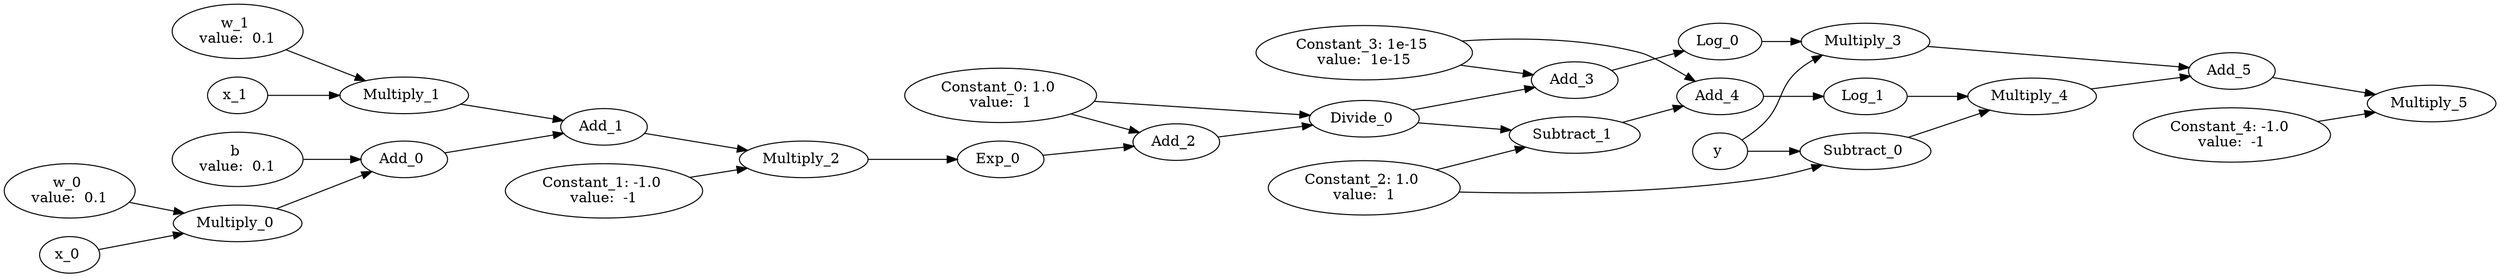 digraph scalarflow {
rankdir="LR"
b [label="b \nvalue:  0.1"]
w_0 [label="w_0 \nvalue:  0.1"]
x_0 [label="x_0 "]
Multiply_0 [label="Multiply_0 "]
w_1 [label="w_1 \nvalue:  0.1"]
x_1 [label="x_1 "]
Multiply_1 [label="Multiply_1 "]
Add_0 [label="Add_0 "]
Add_1 [label="Add_1 "]
Constant_0 [label="Constant_0: 1.0 \nvalue:  1"]
Constant_1 [label="Constant_1: -1.0 \nvalue:  -1"]
Multiply_2 [label="Multiply_2 "]
Exp_0 [label="Exp_0 "]
Add_2 [label="Add_2 "]
Divide_0 [label="Divide_0 "]
y [label="y "]
Constant_2 [label="Constant_2: 1.0 \nvalue:  1"]
Constant_3 [label="Constant_3: 1e-15 \nvalue:  1e-15"]
Add_3 [label="Add_3 "]
Log_0 [label="Log_0 "]
Multiply_3 [label="Multiply_3 "]
Subtract_0 [label="Subtract_0 "]
Subtract_1 [label="Subtract_1 "]
Add_4 [label="Add_4 "]
Log_1 [label="Log_1 "]
Multiply_4 [label="Multiply_4 "]
Add_5 [label="Add_5 "]
Constant_4 [label="Constant_4: -1.0 \nvalue:  -1"]
Multiply_5 [label="Multiply_5 "]
   b -> Add_0
   w_0 -> Multiply_0
   x_0 -> Multiply_0
   Multiply_0 -> Add_0
   w_1 -> Multiply_1
   x_1 -> Multiply_1
   Multiply_1 -> Add_1
   Add_0 -> Add_1
   Add_1 -> Multiply_2
   Constant_0 -> Add_2
   Constant_0 -> Divide_0
   Constant_1 -> Multiply_2
   Multiply_2 -> Exp_0
   Exp_0 -> Add_2
   Add_2 -> Divide_0
   Divide_0 -> Add_3
   Divide_0 -> Subtract_1
   y -> Multiply_3
   y -> Subtract_0
   Constant_2 -> Subtract_0
   Constant_2 -> Subtract_1
   Constant_3 -> Add_3
   Constant_3 -> Add_4
   Add_3 -> Log_0
   Log_0 -> Multiply_3
   Multiply_3 -> Add_5
   Subtract_0 -> Multiply_4
   Subtract_1 -> Add_4
   Add_4 -> Log_1
   Log_1 -> Multiply_4
   Multiply_4 -> Add_5
   Add_5 -> Multiply_5
   Constant_4 -> Multiply_5
}
